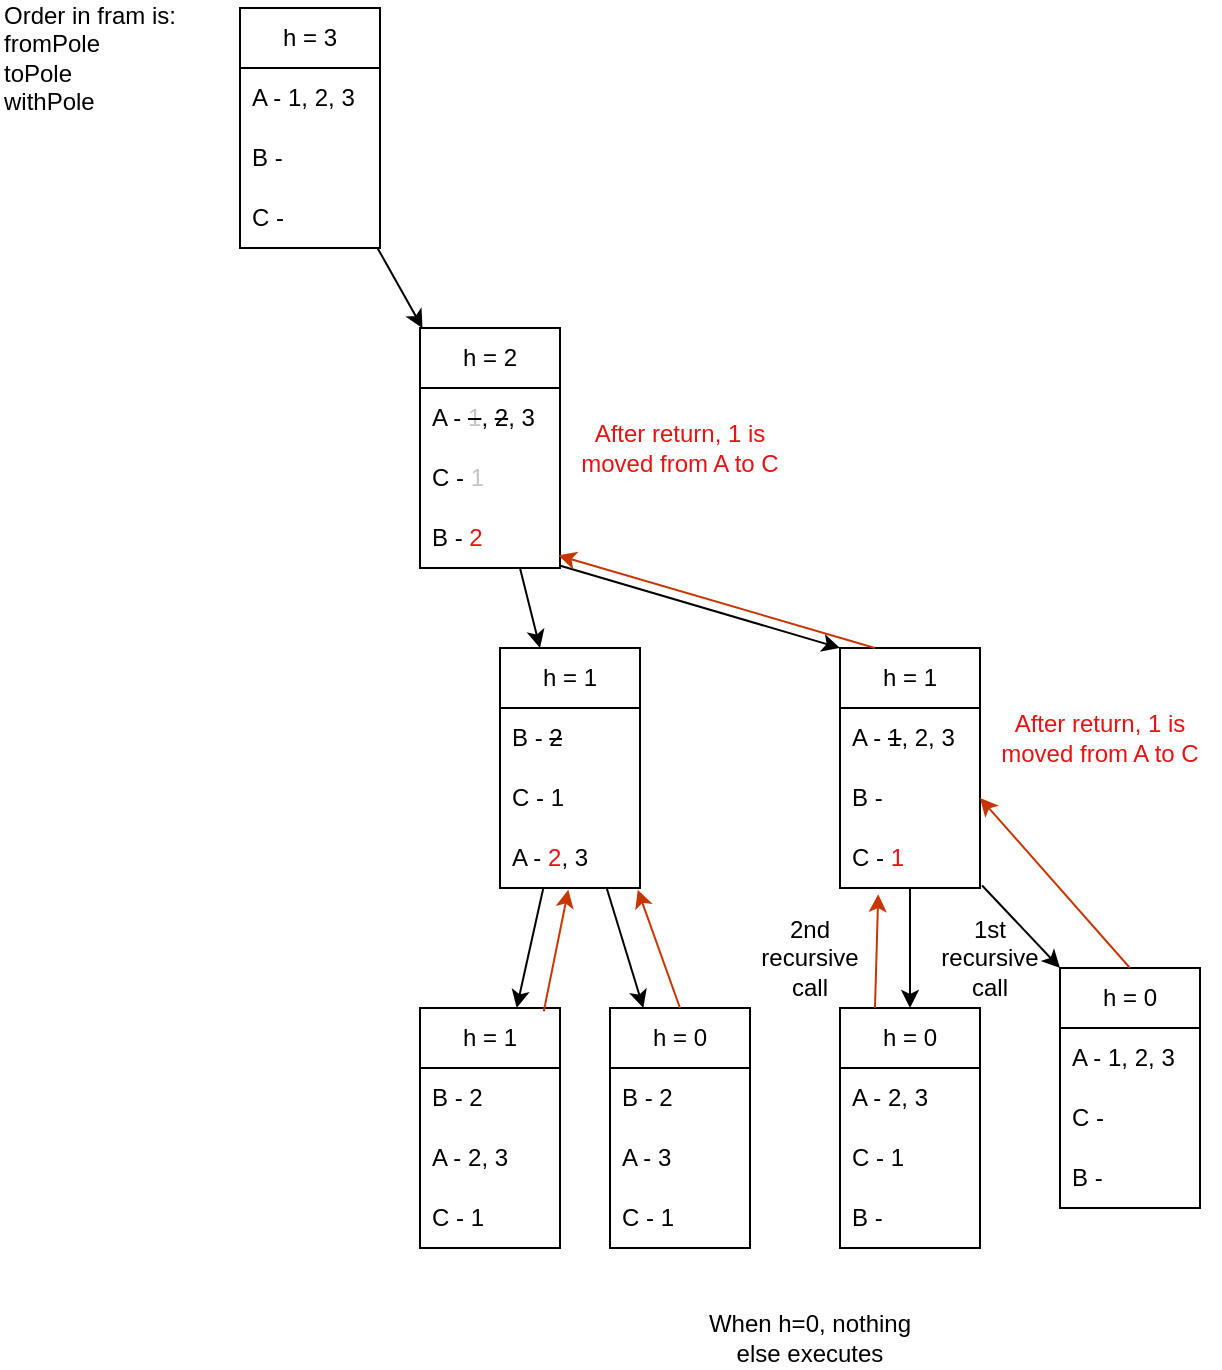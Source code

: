 <mxfile>
    <diagram id="nG9erccGwj45zhFZ86Qq" name="Page-1">
        <mxGraphModel dx="562" dy="441" grid="1" gridSize="10" guides="1" tooltips="1" connect="1" arrows="1" fold="1" page="1" pageScale="1" pageWidth="850" pageHeight="1100" math="0" shadow="0">
            <root>
                <mxCell id="0"/>
                <mxCell id="1" parent="0"/>
                <mxCell id="30" value="When h=0, nothing else executes" style="text;html=1;align=center;verticalAlign=middle;whiteSpace=wrap;rounded=0;" vertex="1" parent="1">
                    <mxGeometry x="585" y="690" width="120" height="30" as="geometry"/>
                </mxCell>
                <mxCell id="49" value="" style="edgeStyle=none;html=1;" edge="1" parent="1" source="41" target="45">
                    <mxGeometry relative="1" as="geometry"/>
                </mxCell>
                <mxCell id="41" value="h = 3" style="swimlane;fontStyle=0;childLayout=stackLayout;horizontal=1;startSize=30;horizontalStack=0;resizeParent=1;resizeParentMax=0;resizeLast=0;collapsible=1;marginBottom=0;whiteSpace=wrap;html=1;" vertex="1" parent="1">
                    <mxGeometry x="360" y="40" width="70" height="120" as="geometry"/>
                </mxCell>
                <mxCell id="42" value="A - 1, 2, 3" style="text;strokeColor=none;fillColor=none;align=left;verticalAlign=middle;spacingLeft=4;spacingRight=4;overflow=hidden;points=[[0,0.5],[1,0.5]];portConstraint=eastwest;rotatable=0;whiteSpace=wrap;html=1;" vertex="1" parent="41">
                    <mxGeometry y="30" width="70" height="30" as="geometry"/>
                </mxCell>
                <mxCell id="43" value="B -&amp;nbsp;" style="text;strokeColor=none;fillColor=none;align=left;verticalAlign=middle;spacingLeft=4;spacingRight=4;overflow=hidden;points=[[0,0.5],[1,0.5]];portConstraint=eastwest;rotatable=0;whiteSpace=wrap;html=1;" vertex="1" parent="41">
                    <mxGeometry y="60" width="70" height="30" as="geometry"/>
                </mxCell>
                <mxCell id="44" value="C -&amp;nbsp;" style="text;strokeColor=none;fillColor=none;align=left;verticalAlign=middle;spacingLeft=4;spacingRight=4;overflow=hidden;points=[[0,0.5],[1,0.5]];portConstraint=eastwest;rotatable=0;whiteSpace=wrap;html=1;" vertex="1" parent="41">
                    <mxGeometry y="90" width="70" height="30" as="geometry"/>
                </mxCell>
                <mxCell id="55" value="" style="edgeStyle=none;html=1;entryX=0;entryY=0;entryDx=0;entryDy=0;exitX=0.997;exitY=0.958;exitDx=0;exitDy=0;exitPerimeter=0;" edge="1" parent="1" source="48" target="51">
                    <mxGeometry relative="1" as="geometry"/>
                </mxCell>
                <mxCell id="80" value="" style="edgeStyle=none;html=1;" edge="1" parent="1" source="45" target="76">
                    <mxGeometry relative="1" as="geometry"/>
                </mxCell>
                <mxCell id="45" value="h = 2" style="swimlane;fontStyle=0;childLayout=stackLayout;horizontal=1;startSize=30;horizontalStack=0;resizeParent=1;resizeParentMax=0;resizeLast=0;collapsible=1;marginBottom=0;whiteSpace=wrap;html=1;" vertex="1" parent="1">
                    <mxGeometry x="450" y="200" width="70" height="120" as="geometry"/>
                </mxCell>
                <mxCell id="46" value="A - &lt;strike&gt;&lt;font style=&quot;color: rgb(196, 196, 196);&quot;&gt;1&lt;/font&gt;&lt;/strike&gt;, &lt;strike&gt;2&lt;/strike&gt;, 3" style="text;strokeColor=none;fillColor=none;align=left;verticalAlign=middle;spacingLeft=4;spacingRight=4;overflow=hidden;points=[[0,0.5],[1,0.5]];portConstraint=eastwest;rotatable=0;whiteSpace=wrap;html=1;" vertex="1" parent="45">
                    <mxGeometry y="30" width="70" height="30" as="geometry"/>
                </mxCell>
                <mxCell id="47" value="C - &lt;font style=&quot;color: rgb(196, 196, 196);&quot;&gt;1&lt;/font&gt;" style="text;strokeColor=none;fillColor=none;align=left;verticalAlign=middle;spacingLeft=4;spacingRight=4;overflow=hidden;points=[[0,0.5],[1,0.5]];portConstraint=eastwest;rotatable=0;whiteSpace=wrap;html=1;" vertex="1" parent="45">
                    <mxGeometry y="60" width="70" height="30" as="geometry"/>
                </mxCell>
                <mxCell id="48" value="B - &lt;font style=&quot;color: rgb(232, 18, 18);&quot;&gt;2&lt;/font&gt;" style="text;strokeColor=none;fillColor=none;align=left;verticalAlign=middle;spacingLeft=4;spacingRight=4;overflow=hidden;points=[[0,0.5],[1,0.5]];portConstraint=eastwest;rotatable=0;whiteSpace=wrap;html=1;" vertex="1" parent="45">
                    <mxGeometry y="90" width="70" height="30" as="geometry"/>
                </mxCell>
                <mxCell id="50" value="Order in fram is:&lt;br&gt;fromPole&lt;br&gt;toPole&lt;br&gt;withPole" style="text;html=1;align=left;verticalAlign=middle;whiteSpace=wrap;rounded=0;" vertex="1" parent="1">
                    <mxGeometry x="240" y="50" width="100" height="30" as="geometry"/>
                </mxCell>
                <mxCell id="60" value="" style="edgeStyle=none;html=1;entryX=0;entryY=0;entryDx=0;entryDy=0;exitX=1.015;exitY=0.958;exitDx=0;exitDy=0;exitPerimeter=0;" edge="1" parent="1" source="54" target="56">
                    <mxGeometry relative="1" as="geometry">
                        <mxPoint x="640" y="490" as="sourcePoint"/>
                    </mxGeometry>
                </mxCell>
                <mxCell id="69" value="" style="edgeStyle=none;html=1;" edge="1" parent="1" source="51" target="65">
                    <mxGeometry relative="1" as="geometry"/>
                </mxCell>
                <mxCell id="51" value="h = 1" style="swimlane;fontStyle=0;childLayout=stackLayout;horizontal=1;startSize=30;horizontalStack=0;resizeParent=1;resizeParentMax=0;resizeLast=0;collapsible=1;marginBottom=0;whiteSpace=wrap;html=1;" vertex="1" parent="1">
                    <mxGeometry x="660" y="360" width="70" height="120" as="geometry"/>
                </mxCell>
                <mxCell id="52" value="A - &lt;strike&gt;&lt;font style=&quot;color: rgb(0, 0, 0);&quot;&gt;1&lt;/font&gt;&lt;/strike&gt;, 2, 3" style="text;strokeColor=none;fillColor=none;align=left;verticalAlign=middle;spacingLeft=4;spacingRight=4;overflow=hidden;points=[[0,0.5],[1,0.5]];portConstraint=eastwest;rotatable=0;whiteSpace=wrap;html=1;" vertex="1" parent="51">
                    <mxGeometry y="30" width="70" height="30" as="geometry"/>
                </mxCell>
                <mxCell id="53" value="B -&amp;nbsp;" style="text;strokeColor=none;fillColor=none;align=left;verticalAlign=middle;spacingLeft=4;spacingRight=4;overflow=hidden;points=[[0,0.5],[1,0.5]];portConstraint=eastwest;rotatable=0;whiteSpace=wrap;html=1;" vertex="1" parent="51">
                    <mxGeometry y="60" width="70" height="30" as="geometry"/>
                </mxCell>
                <mxCell id="54" value="C - &lt;font style=&quot;color: rgb(232, 18, 18);&quot;&gt;1&lt;/font&gt;" style="text;strokeColor=none;fillColor=none;align=left;verticalAlign=middle;spacingLeft=4;spacingRight=4;overflow=hidden;points=[[0,0.5],[1,0.5]];portConstraint=eastwest;rotatable=0;whiteSpace=wrap;html=1;" vertex="1" parent="51">
                    <mxGeometry y="90" width="70" height="30" as="geometry"/>
                </mxCell>
                <mxCell id="56" value="h = 0" style="swimlane;fontStyle=0;childLayout=stackLayout;horizontal=1;startSize=30;horizontalStack=0;resizeParent=1;resizeParentMax=0;resizeLast=0;collapsible=1;marginBottom=0;whiteSpace=wrap;html=1;" vertex="1" parent="1">
                    <mxGeometry x="770" y="520" width="70" height="120" as="geometry"/>
                </mxCell>
                <mxCell id="57" value="A - 1, 2, 3" style="text;strokeColor=none;fillColor=none;align=left;verticalAlign=middle;spacingLeft=4;spacingRight=4;overflow=hidden;points=[[0,0.5],[1,0.5]];portConstraint=eastwest;rotatable=0;whiteSpace=wrap;html=1;" vertex="1" parent="56">
                    <mxGeometry y="30" width="70" height="30" as="geometry"/>
                </mxCell>
                <mxCell id="58" value="C -&amp;nbsp;" style="text;strokeColor=none;fillColor=none;align=left;verticalAlign=middle;spacingLeft=4;spacingRight=4;overflow=hidden;points=[[0,0.5],[1,0.5]];portConstraint=eastwest;rotatable=0;whiteSpace=wrap;html=1;" vertex="1" parent="56">
                    <mxGeometry y="60" width="70" height="30" as="geometry"/>
                </mxCell>
                <mxCell id="59" value="B -&amp;nbsp;" style="text;strokeColor=none;fillColor=none;align=left;verticalAlign=middle;spacingLeft=4;spacingRight=4;overflow=hidden;points=[[0,0.5],[1,0.5]];portConstraint=eastwest;rotatable=0;whiteSpace=wrap;html=1;" vertex="1" parent="56">
                    <mxGeometry y="90" width="70" height="30" as="geometry"/>
                </mxCell>
                <mxCell id="61" value="" style="endArrow=classic;html=1;exitX=0.5;exitY=0;exitDx=0;exitDy=0;entryX=1;entryY=0.5;entryDx=0;entryDy=0;fillColor=#fa6800;strokeColor=#C73500;" edge="1" parent="1" source="56" target="53">
                    <mxGeometry width="50" height="50" relative="1" as="geometry">
                        <mxPoint x="600" y="510" as="sourcePoint"/>
                        <mxPoint x="650" y="460" as="targetPoint"/>
                    </mxGeometry>
                </mxCell>
                <mxCell id="62" value="After return, 1 is moved from A to C" style="text;html=1;align=center;verticalAlign=middle;whiteSpace=wrap;rounded=0;fontColor=light-dark(#E81212,#EDEDED);" vertex="1" parent="1">
                    <mxGeometry x="730" y="390" width="120" height="30" as="geometry"/>
                </mxCell>
                <mxCell id="63" value="1st recursive call" style="text;html=1;align=center;verticalAlign=middle;whiteSpace=wrap;rounded=0;" vertex="1" parent="1">
                    <mxGeometry x="700" y="500" width="70" height="30" as="geometry"/>
                </mxCell>
                <mxCell id="65" value="h = 0" style="swimlane;fontStyle=0;childLayout=stackLayout;horizontal=1;startSize=30;horizontalStack=0;resizeParent=1;resizeParentMax=0;resizeLast=0;collapsible=1;marginBottom=0;whiteSpace=wrap;html=1;" vertex="1" parent="1">
                    <mxGeometry x="660" y="540" width="70" height="120" as="geometry"/>
                </mxCell>
                <mxCell id="66" value="A - 2, 3" style="text;strokeColor=none;fillColor=none;align=left;verticalAlign=middle;spacingLeft=4;spacingRight=4;overflow=hidden;points=[[0,0.5],[1,0.5]];portConstraint=eastwest;rotatable=0;whiteSpace=wrap;html=1;" vertex="1" parent="65">
                    <mxGeometry y="30" width="70" height="30" as="geometry"/>
                </mxCell>
                <mxCell id="67" value="C - 1" style="text;strokeColor=none;fillColor=none;align=left;verticalAlign=middle;spacingLeft=4;spacingRight=4;overflow=hidden;points=[[0,0.5],[1,0.5]];portConstraint=eastwest;rotatable=0;whiteSpace=wrap;html=1;" vertex="1" parent="65">
                    <mxGeometry y="60" width="70" height="30" as="geometry"/>
                </mxCell>
                <mxCell id="68" value="B -&amp;nbsp;" style="text;strokeColor=none;fillColor=none;align=left;verticalAlign=middle;spacingLeft=4;spacingRight=4;overflow=hidden;points=[[0,0.5],[1,0.5]];portConstraint=eastwest;rotatable=0;whiteSpace=wrap;html=1;" vertex="1" parent="65">
                    <mxGeometry y="90" width="70" height="30" as="geometry"/>
                </mxCell>
                <mxCell id="70" value="2nd recursive call" style="text;html=1;align=center;verticalAlign=middle;whiteSpace=wrap;rounded=0;" vertex="1" parent="1">
                    <mxGeometry x="610" y="500" width="70" height="30" as="geometry"/>
                </mxCell>
                <mxCell id="73" value="" style="endArrow=classic;html=1;exitX=0.25;exitY=0;exitDx=0;exitDy=0;fillColor=#fa6800;strokeColor=#C73500;entryX=0.273;entryY=1.102;entryDx=0;entryDy=0;entryPerimeter=0;" edge="1" parent="1" source="65" target="54">
                    <mxGeometry width="50" height="50" relative="1" as="geometry">
                        <mxPoint x="565" y="580" as="sourcePoint"/>
                        <mxPoint x="680" y="500" as="targetPoint"/>
                    </mxGeometry>
                </mxCell>
                <mxCell id="88" value="" style="edgeStyle=none;html=1;" edge="1" parent="1" source="76" target="84">
                    <mxGeometry relative="1" as="geometry"/>
                </mxCell>
                <mxCell id="96" value="" style="edgeStyle=none;html=1;" edge="1" parent="1" source="76" target="92">
                    <mxGeometry relative="1" as="geometry"/>
                </mxCell>
                <mxCell id="76" value="h = 1" style="swimlane;fontStyle=0;childLayout=stackLayout;horizontal=1;startSize=30;horizontalStack=0;resizeParent=1;resizeParentMax=0;resizeLast=0;collapsible=1;marginBottom=0;whiteSpace=wrap;html=1;" vertex="1" parent="1">
                    <mxGeometry x="490" y="360" width="70" height="120" as="geometry"/>
                </mxCell>
                <mxCell id="77" value="B - &lt;strike&gt;2&lt;/strike&gt;" style="text;strokeColor=none;fillColor=none;align=left;verticalAlign=middle;spacingLeft=4;spacingRight=4;overflow=hidden;points=[[0,0.5],[1,0.5]];portConstraint=eastwest;rotatable=0;whiteSpace=wrap;html=1;" vertex="1" parent="76">
                    <mxGeometry y="30" width="70" height="30" as="geometry"/>
                </mxCell>
                <mxCell id="78" value="C - 1" style="text;strokeColor=none;fillColor=none;align=left;verticalAlign=middle;spacingLeft=4;spacingRight=4;overflow=hidden;points=[[0,0.5],[1,0.5]];portConstraint=eastwest;rotatable=0;whiteSpace=wrap;html=1;" vertex="1" parent="76">
                    <mxGeometry y="60" width="70" height="30" as="geometry"/>
                </mxCell>
                <mxCell id="79" value="A - &lt;font style=&quot;color: rgb(232, 18, 18);&quot;&gt;2&lt;/font&gt;, 3" style="text;strokeColor=none;fillColor=none;align=left;verticalAlign=middle;spacingLeft=4;spacingRight=4;overflow=hidden;points=[[0,0.5],[1,0.5]];portConstraint=eastwest;rotatable=0;whiteSpace=wrap;html=1;" vertex="1" parent="76">
                    <mxGeometry y="90" width="70" height="30" as="geometry"/>
                </mxCell>
                <mxCell id="82" value="" style="endArrow=classic;html=1;exitX=0.25;exitY=0;exitDx=0;exitDy=0;fillColor=#fa6800;strokeColor=#C73500;entryX=0.987;entryY=0.789;entryDx=0;entryDy=0;entryPerimeter=0;" edge="1" parent="1" source="51" target="48">
                    <mxGeometry width="50" height="50" relative="1" as="geometry">
                        <mxPoint x="610" y="303" as="sourcePoint"/>
                        <mxPoint x="620" y="310" as="targetPoint"/>
                    </mxGeometry>
                </mxCell>
                <mxCell id="83" value="After return, 1 is moved from A to C" style="text;html=1;align=center;verticalAlign=middle;whiteSpace=wrap;rounded=0;fontColor=light-dark(#E81212,#EDEDED);" vertex="1" parent="1">
                    <mxGeometry x="520" y="245" width="120" height="30" as="geometry"/>
                </mxCell>
                <mxCell id="84" value="h = 0" style="swimlane;fontStyle=0;childLayout=stackLayout;horizontal=1;startSize=30;horizontalStack=0;resizeParent=1;resizeParentMax=0;resizeLast=0;collapsible=1;marginBottom=0;whiteSpace=wrap;html=1;" vertex="1" parent="1">
                    <mxGeometry x="545" y="540" width="70" height="120" as="geometry"/>
                </mxCell>
                <mxCell id="85" value="B - 2" style="text;strokeColor=none;fillColor=none;align=left;verticalAlign=middle;spacingLeft=4;spacingRight=4;overflow=hidden;points=[[0,0.5],[1,0.5]];portConstraint=eastwest;rotatable=0;whiteSpace=wrap;html=1;" vertex="1" parent="84">
                    <mxGeometry y="30" width="70" height="30" as="geometry"/>
                </mxCell>
                <mxCell id="86" value="A - 3" style="text;strokeColor=none;fillColor=none;align=left;verticalAlign=middle;spacingLeft=4;spacingRight=4;overflow=hidden;points=[[0,0.5],[1,0.5]];portConstraint=eastwest;rotatable=0;whiteSpace=wrap;html=1;" vertex="1" parent="84">
                    <mxGeometry y="60" width="70" height="30" as="geometry"/>
                </mxCell>
                <mxCell id="87" value="C - 1" style="text;strokeColor=none;fillColor=none;align=left;verticalAlign=middle;spacingLeft=4;spacingRight=4;overflow=hidden;points=[[0,0.5],[1,0.5]];portConstraint=eastwest;rotatable=0;whiteSpace=wrap;html=1;" vertex="1" parent="84">
                    <mxGeometry y="90" width="70" height="30" as="geometry"/>
                </mxCell>
                <mxCell id="89" value="" style="endArrow=classic;html=1;fillColor=#fa6800;strokeColor=#C73500;entryX=0.984;entryY=1.03;entryDx=0;entryDy=0;entryPerimeter=0;" edge="1" parent="1" target="79">
                    <mxGeometry width="50" height="50" relative="1" as="geometry">
                        <mxPoint x="580" y="540" as="sourcePoint"/>
                        <mxPoint x="600" y="440" as="targetPoint"/>
                    </mxGeometry>
                </mxCell>
                <mxCell id="92" value="h = 1" style="swimlane;fontStyle=0;childLayout=stackLayout;horizontal=1;startSize=30;horizontalStack=0;resizeParent=1;resizeParentMax=0;resizeLast=0;collapsible=1;marginBottom=0;whiteSpace=wrap;html=1;" vertex="1" parent="1">
                    <mxGeometry x="450" y="540" width="70" height="120" as="geometry"/>
                </mxCell>
                <mxCell id="93" value="B - 2" style="text;strokeColor=none;fillColor=none;align=left;verticalAlign=middle;spacingLeft=4;spacingRight=4;overflow=hidden;points=[[0,0.5],[1,0.5]];portConstraint=eastwest;rotatable=0;whiteSpace=wrap;html=1;" vertex="1" parent="92">
                    <mxGeometry y="30" width="70" height="30" as="geometry"/>
                </mxCell>
                <mxCell id="94" value="&lt;span style=&quot;color: rgb(0, 0, 0);&quot;&gt;A -&lt;/span&gt;&lt;font style=&quot;scrollbar-color: rgb(226, 226, 226) rgb(251, 251, 251);&quot;&gt;&lt;font style=&quot;color: rgb(0, 0, 0);&quot;&gt;&amp;nbsp;&lt;/font&gt;&lt;font style=&quot;scrollbar-color: rgb(226, 226, 226) rgb(251, 251, 251); color: rgb(0, 0, 0);&quot;&gt;2&lt;/font&gt;&lt;/font&gt;&lt;span style=&quot;color: rgb(0, 0, 0);&quot;&gt;, 3&lt;/span&gt;" style="text;strokeColor=none;fillColor=none;align=left;verticalAlign=middle;spacingLeft=4;spacingRight=4;overflow=hidden;points=[[0,0.5],[1,0.5]];portConstraint=eastwest;rotatable=0;whiteSpace=wrap;html=1;" vertex="1" parent="92">
                    <mxGeometry y="60" width="70" height="30" as="geometry"/>
                </mxCell>
                <mxCell id="95" value="C - 1" style="text;strokeColor=none;fillColor=none;align=left;verticalAlign=middle;spacingLeft=4;spacingRight=4;overflow=hidden;points=[[0,0.5],[1,0.5]];portConstraint=eastwest;rotatable=0;whiteSpace=wrap;html=1;" vertex="1" parent="92">
                    <mxGeometry y="90" width="70" height="30" as="geometry"/>
                </mxCell>
                <mxCell id="97" value="" style="endArrow=classic;html=1;fillColor=#fa6800;strokeColor=#C73500;exitX=0.884;exitY=0.014;exitDx=0;exitDy=0;exitPerimeter=0;entryX=0.488;entryY=1.03;entryDx=0;entryDy=0;entryPerimeter=0;" edge="1" parent="1" source="92" target="79">
                    <mxGeometry width="50" height="50" relative="1" as="geometry">
                        <mxPoint x="590" y="550" as="sourcePoint"/>
                        <mxPoint x="530" y="500" as="targetPoint"/>
                    </mxGeometry>
                </mxCell>
            </root>
        </mxGraphModel>
    </diagram>
</mxfile>